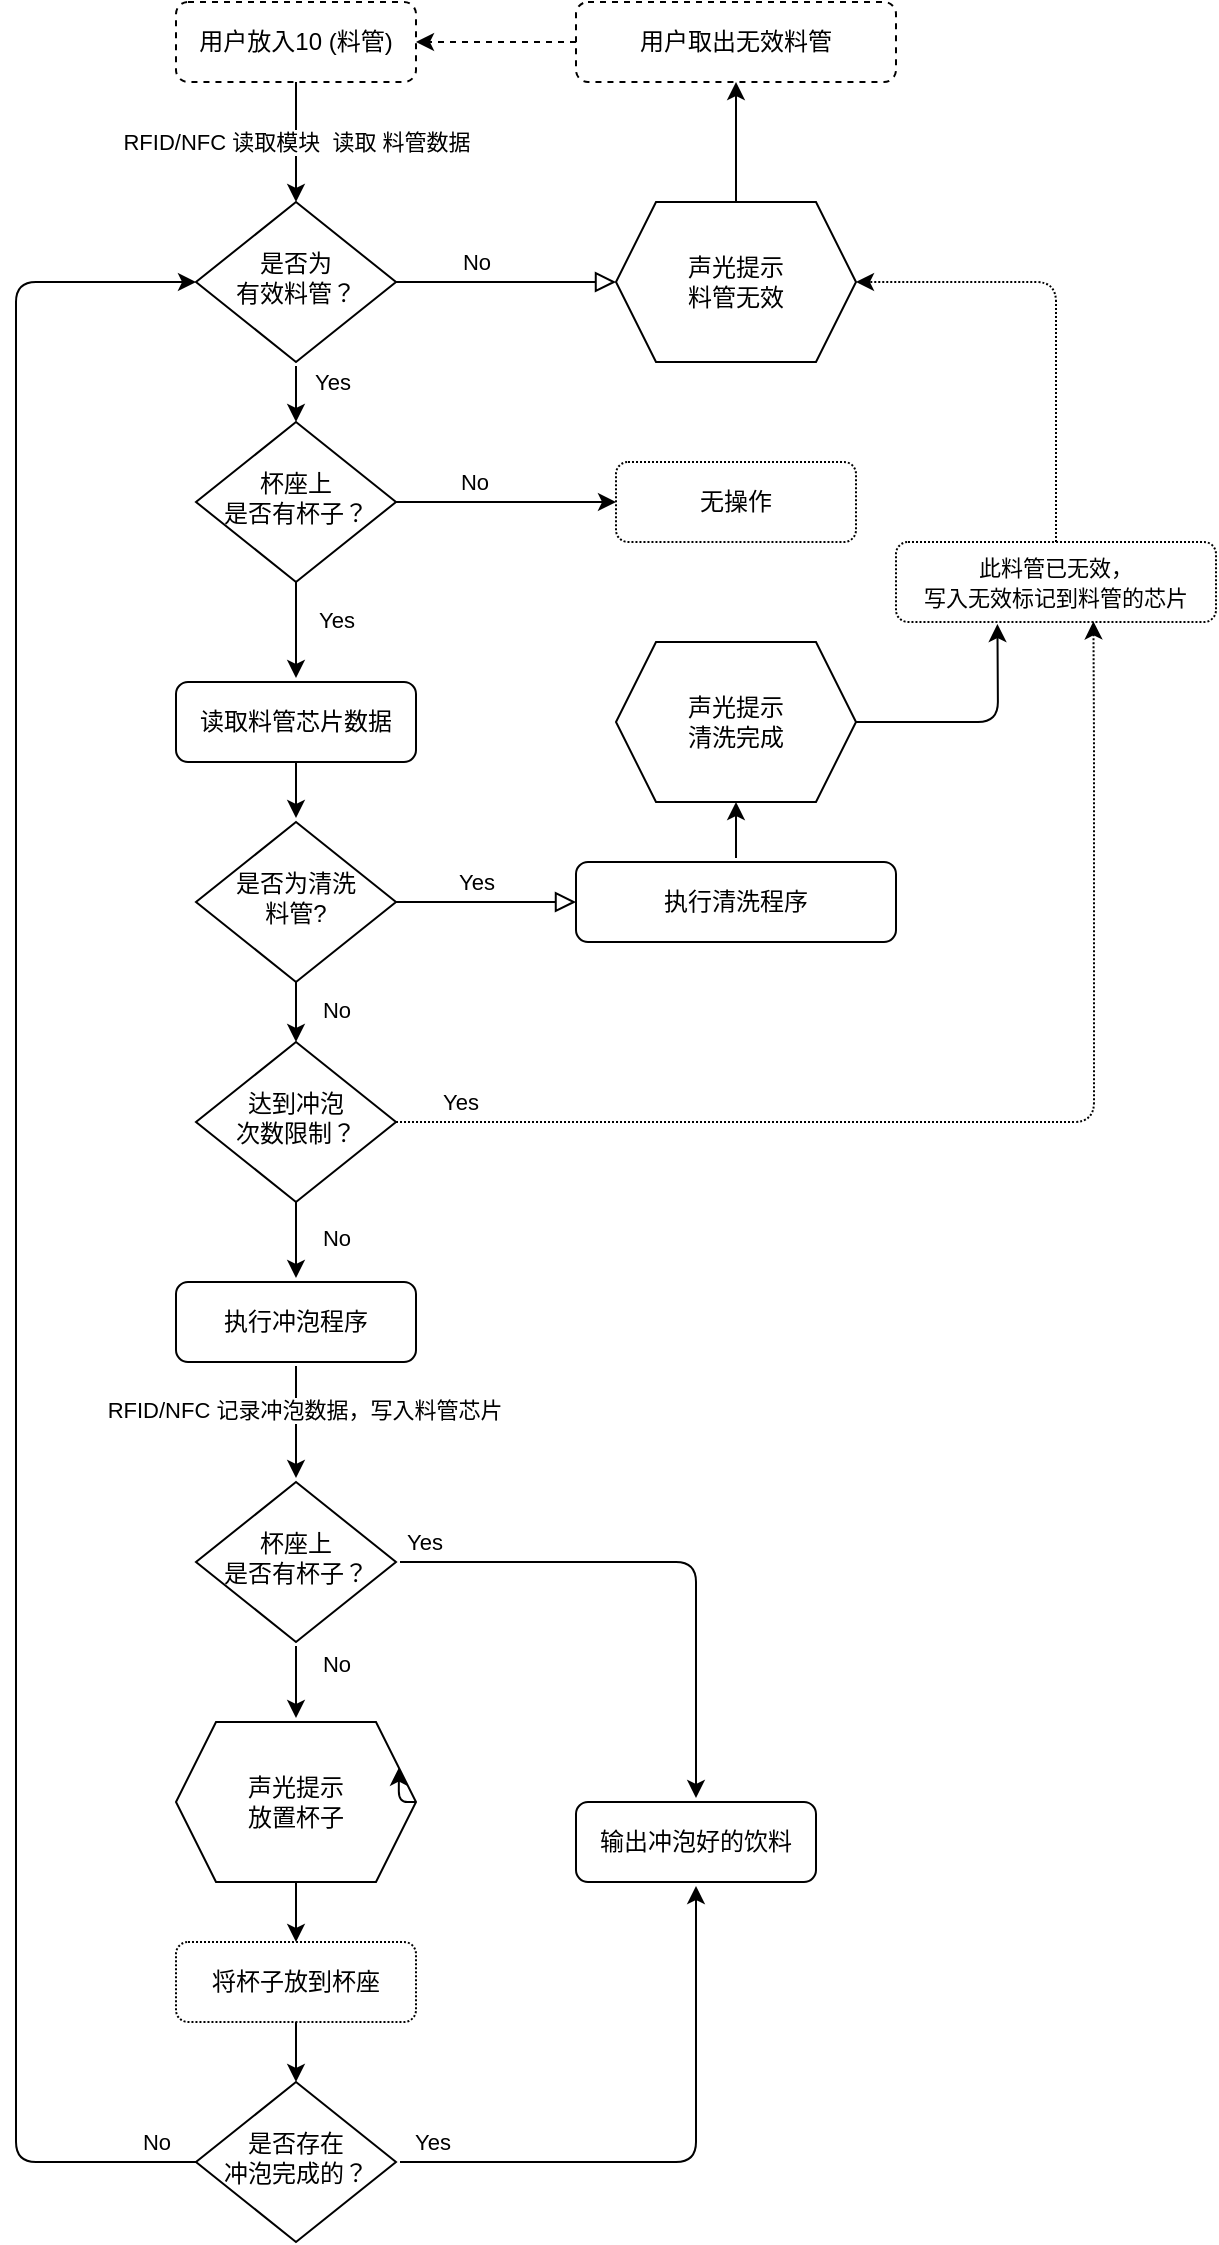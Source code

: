 <mxfile version="13.10.6" type="github">
  <diagram id="C5RBs43oDa-KdzZeNtuy" name="Page-1">
    <mxGraphModel dx="1420" dy="901" grid="1" gridSize="10" guides="1" tooltips="1" connect="1" arrows="1" fold="1" page="1" pageScale="1" pageWidth="827" pageHeight="1169" math="0" shadow="0">
      <root>
        <mxCell id="WIyWlLk6GJQsqaUBKTNV-0" />
        <mxCell id="WIyWlLk6GJQsqaUBKTNV-1" parent="WIyWlLk6GJQsqaUBKTNV-0" />
        <mxCell id="LZBA9C6CO-XnpW2mop-i-12" value="RFID/NFC 读取模块&amp;nbsp; 读取 料管数据" style="edgeStyle=orthogonalEdgeStyle;curved=0;rounded=1;sketch=0;orthogonalLoop=1;jettySize=auto;html=1;entryX=0.5;entryY=0;entryDx=0;entryDy=0;" edge="1" parent="WIyWlLk6GJQsqaUBKTNV-1" source="WIyWlLk6GJQsqaUBKTNV-3" target="WIyWlLk6GJQsqaUBKTNV-6">
          <mxGeometry relative="1" as="geometry">
            <mxPoint x="280" y="160" as="targetPoint" />
            <Array as="points" />
          </mxGeometry>
        </mxCell>
        <mxCell id="WIyWlLk6GJQsqaUBKTNV-3" value="用户放入10 (料管)" style="rounded=1;whiteSpace=wrap;html=1;fontSize=12;glass=0;strokeWidth=1;shadow=0;dashed=1;" parent="WIyWlLk6GJQsqaUBKTNV-1" vertex="1">
          <mxGeometry x="220" y="30" width="120" height="40" as="geometry" />
        </mxCell>
        <mxCell id="WIyWlLk6GJQsqaUBKTNV-5" value="No" style="edgeStyle=orthogonalEdgeStyle;rounded=0;html=1;jettySize=auto;orthogonalLoop=1;fontSize=11;endArrow=block;endFill=0;endSize=8;strokeWidth=1;shadow=0;labelBackgroundColor=none;entryX=0;entryY=0.5;entryDx=0;entryDy=0;" parent="WIyWlLk6GJQsqaUBKTNV-1" source="WIyWlLk6GJQsqaUBKTNV-6" target="LZBA9C6CO-XnpW2mop-i-78" edge="1">
          <mxGeometry x="-0.273" y="10" relative="1" as="geometry">
            <mxPoint as="offset" />
            <mxPoint x="420" y="300" as="targetPoint" />
          </mxGeometry>
        </mxCell>
        <mxCell id="LZBA9C6CO-XnpW2mop-i-25" value="" style="edgeStyle=orthogonalEdgeStyle;curved=1;sketch=0;orthogonalLoop=1;jettySize=auto;html=1;sourcePerimeterSpacing=2;targetPerimeterSpacing=2;entryX=0.5;entryY=0;entryDx=0;entryDy=0;" edge="1" parent="WIyWlLk6GJQsqaUBKTNV-1" source="WIyWlLk6GJQsqaUBKTNV-6" target="LZBA9C6CO-XnpW2mop-i-83">
          <mxGeometry relative="1" as="geometry">
            <mxPoint x="280" y="290" as="targetPoint" />
          </mxGeometry>
        </mxCell>
        <mxCell id="LZBA9C6CO-XnpW2mop-i-26" value="Yes" style="edgeLabel;html=1;align=center;verticalAlign=middle;resizable=0;points=[];" vertex="1" connectable="0" parent="LZBA9C6CO-XnpW2mop-i-25">
          <mxGeometry x="-0.174" y="1" relative="1" as="geometry">
            <mxPoint x="19" y="-8.13" as="offset" />
          </mxGeometry>
        </mxCell>
        <mxCell id="WIyWlLk6GJQsqaUBKTNV-6" value="是否为&lt;br&gt;有效料管？" style="rhombus;whiteSpace=wrap;html=1;shadow=0;fontFamily=Helvetica;fontSize=12;align=center;strokeWidth=1;spacing=6;spacingTop=-4;" parent="WIyWlLk6GJQsqaUBKTNV-1" vertex="1">
          <mxGeometry x="230" y="130" width="100" height="80" as="geometry" />
        </mxCell>
        <mxCell id="LZBA9C6CO-XnpW2mop-i-16" value="" style="edgeStyle=orthogonalEdgeStyle;curved=0;rounded=1;sketch=0;orthogonalLoop=1;jettySize=auto;html=1;exitX=0.5;exitY=0;exitDx=0;exitDy=0;" edge="1" parent="WIyWlLk6GJQsqaUBKTNV-1" source="LZBA9C6CO-XnpW2mop-i-78" target="LZBA9C6CO-XnpW2mop-i-15">
          <mxGeometry relative="1" as="geometry">
            <mxPoint x="500" y="280" as="sourcePoint" />
          </mxGeometry>
        </mxCell>
        <mxCell id="WIyWlLk6GJQsqaUBKTNV-9" value="Yes" style="edgeStyle=orthogonalEdgeStyle;rounded=0;html=1;jettySize=auto;orthogonalLoop=1;fontSize=11;endArrow=block;endFill=0;endSize=8;strokeWidth=1;shadow=0;labelBackgroundColor=none;entryX=0;entryY=0.5;entryDx=0;entryDy=0;" parent="WIyWlLk6GJQsqaUBKTNV-1" source="WIyWlLk6GJQsqaUBKTNV-10" target="WIyWlLk6GJQsqaUBKTNV-12" edge="1">
          <mxGeometry x="-0.111" y="10" relative="1" as="geometry">
            <mxPoint as="offset" />
            <mxPoint x="500" y="470" as="targetPoint" />
          </mxGeometry>
        </mxCell>
        <mxCell id="WIyWlLk6GJQsqaUBKTNV-10" value="是否为清洗&lt;br&gt;料管?" style="rhombus;whiteSpace=wrap;html=1;shadow=0;fontFamily=Helvetica;fontSize=12;align=center;strokeWidth=1;spacing=6;spacingTop=-4;" parent="WIyWlLk6GJQsqaUBKTNV-1" vertex="1">
          <mxGeometry x="230" y="440" width="100" height="80" as="geometry" />
        </mxCell>
        <mxCell id="LZBA9C6CO-XnpW2mop-i-30" value="" style="edgeStyle=orthogonalEdgeStyle;curved=1;sketch=0;orthogonalLoop=1;jettySize=auto;html=1;sourcePerimeterSpacing=2;targetPerimeterSpacing=2;exitX=0.5;exitY=1;exitDx=0;exitDy=0;" edge="1" parent="WIyWlLk6GJQsqaUBKTNV-1" source="LZBA9C6CO-XnpW2mop-i-37" target="WIyWlLk6GJQsqaUBKTNV-10">
          <mxGeometry x="0.035" y="100" relative="1" as="geometry">
            <mxPoint as="offset" />
          </mxGeometry>
        </mxCell>
        <mxCell id="LZBA9C6CO-XnpW2mop-i-39" value="" style="edgeStyle=orthogonalEdgeStyle;curved=1;sketch=0;orthogonalLoop=1;jettySize=auto;html=1;sourcePerimeterSpacing=2;targetPerimeterSpacing=2;exitX=0.5;exitY=1;exitDx=0;exitDy=0;" edge="1" parent="WIyWlLk6GJQsqaUBKTNV-1" source="LZBA9C6CO-XnpW2mop-i-83" target="LZBA9C6CO-XnpW2mop-i-37">
          <mxGeometry relative="1" as="geometry">
            <mxPoint x="280" y="332" as="sourcePoint" />
          </mxGeometry>
        </mxCell>
        <mxCell id="LZBA9C6CO-XnpW2mop-i-89" value="Yes" style="edgeLabel;html=1;align=center;verticalAlign=middle;resizable=0;points=[];" vertex="1" connectable="0" parent="LZBA9C6CO-XnpW2mop-i-39">
          <mxGeometry x="-0.236" relative="1" as="geometry">
            <mxPoint x="20" as="offset" />
          </mxGeometry>
        </mxCell>
        <mxCell id="LZBA9C6CO-XnpW2mop-i-50" value="" style="edgeStyle=orthogonalEdgeStyle;curved=1;sketch=0;orthogonalLoop=1;jettySize=auto;html=1;sourcePerimeterSpacing=2;targetPerimeterSpacing=2;entryX=0.5;entryY=1;entryDx=0;entryDy=0;" edge="1" parent="WIyWlLk6GJQsqaUBKTNV-1" source="WIyWlLk6GJQsqaUBKTNV-12" target="LZBA9C6CO-XnpW2mop-i-77">
          <mxGeometry relative="1" as="geometry">
            <mxPoint x="500" y="562" as="targetPoint" />
          </mxGeometry>
        </mxCell>
        <mxCell id="WIyWlLk6GJQsqaUBKTNV-12" value="执行清洗程序" style="rounded=1;whiteSpace=wrap;html=1;fontSize=12;glass=0;strokeWidth=1;shadow=0;" parent="WIyWlLk6GJQsqaUBKTNV-1" vertex="1">
          <mxGeometry x="420" y="460" width="160" height="40" as="geometry" />
        </mxCell>
        <mxCell id="LZBA9C6CO-XnpW2mop-i-46" style="edgeStyle=orthogonalEdgeStyle;sketch=0;orthogonalLoop=1;jettySize=auto;html=1;exitX=0;exitY=0.5;exitDx=0;exitDy=0;entryX=1;entryY=0.5;entryDx=0;entryDy=0;sourcePerimeterSpacing=2;targetPerimeterSpacing=2;dashed=1;rounded=1;" edge="1" parent="WIyWlLk6GJQsqaUBKTNV-1" source="LZBA9C6CO-XnpW2mop-i-15" target="WIyWlLk6GJQsqaUBKTNV-3">
          <mxGeometry relative="1" as="geometry" />
        </mxCell>
        <mxCell id="LZBA9C6CO-XnpW2mop-i-15" value="用户取出无效料管" style="rounded=1;whiteSpace=wrap;html=1;fontSize=12;glass=0;strokeWidth=1;shadow=0;dashed=1;" vertex="1" parent="WIyWlLk6GJQsqaUBKTNV-1">
          <mxGeometry x="420" y="30" width="160" height="40" as="geometry" />
        </mxCell>
        <mxCell id="LZBA9C6CO-XnpW2mop-i-37" value="读取料管芯片数据" style="rounded=1;whiteSpace=wrap;html=1;fontSize=12;glass=0;strokeWidth=1;shadow=0;" vertex="1" parent="WIyWlLk6GJQsqaUBKTNV-1">
          <mxGeometry x="220" y="370" width="120" height="40" as="geometry" />
        </mxCell>
        <mxCell id="LZBA9C6CO-XnpW2mop-i-41" value="" style="edgeStyle=orthogonalEdgeStyle;curved=1;sketch=0;orthogonalLoop=1;jettySize=auto;html=1;sourcePerimeterSpacing=2;targetPerimeterSpacing=2;exitX=0.5;exitY=1;exitDx=0;exitDy=0;entryX=0.5;entryY=0;entryDx=0;entryDy=0;" edge="1" parent="WIyWlLk6GJQsqaUBKTNV-1" source="WIyWlLk6GJQsqaUBKTNV-10" target="LZBA9C6CO-XnpW2mop-i-80">
          <mxGeometry relative="1" as="geometry">
            <mxPoint x="280" y="680" as="sourcePoint" />
            <mxPoint x="280" y="600" as="targetPoint" />
            <Array as="points" />
          </mxGeometry>
        </mxCell>
        <mxCell id="LZBA9C6CO-XnpW2mop-i-42" value="No" style="edgeLabel;html=1;align=center;verticalAlign=middle;resizable=0;points=[];" vertex="1" connectable="0" parent="LZBA9C6CO-XnpW2mop-i-41">
          <mxGeometry x="-0.111" y="1" relative="1" as="geometry">
            <mxPoint x="19" as="offset" />
          </mxGeometry>
        </mxCell>
        <mxCell id="LZBA9C6CO-XnpW2mop-i-68" value="" style="edgeStyle=orthogonalEdgeStyle;rounded=1;sketch=0;orthogonalLoop=1;jettySize=auto;html=1;sourcePerimeterSpacing=2;targetPerimeterSpacing=2;exitX=0.5;exitY=1;exitDx=0;exitDy=0;" edge="1" parent="WIyWlLk6GJQsqaUBKTNV-1" source="LZBA9C6CO-XnpW2mop-i-80" target="LZBA9C6CO-XnpW2mop-i-67">
          <mxGeometry relative="1" as="geometry">
            <mxPoint x="280" y="642" as="sourcePoint" />
          </mxGeometry>
        </mxCell>
        <mxCell id="LZBA9C6CO-XnpW2mop-i-69" value="No" style="edgeLabel;html=1;align=center;verticalAlign=middle;resizable=0;points=[];" vertex="1" connectable="0" parent="LZBA9C6CO-XnpW2mop-i-68">
          <mxGeometry x="-0.053" y="-3" relative="1" as="geometry">
            <mxPoint x="23" as="offset" />
          </mxGeometry>
        </mxCell>
        <mxCell id="LZBA9C6CO-XnpW2mop-i-54" value="" style="endArrow=classic;html=1;exitX=1;exitY=0.5;exitDx=0;exitDy=0;rounded=1;entryX=0.317;entryY=1.025;entryDx=0;entryDy=0;entryPerimeter=0;" edge="1" parent="WIyWlLk6GJQsqaUBKTNV-1" source="LZBA9C6CO-XnpW2mop-i-77" target="LZBA9C6CO-XnpW2mop-i-56">
          <mxGeometry width="50" height="50" relative="1" as="geometry">
            <mxPoint x="580" y="540" as="sourcePoint" />
            <mxPoint x="680" y="540" as="targetPoint" />
            <Array as="points">
              <mxPoint x="631" y="390" />
            </Array>
          </mxGeometry>
        </mxCell>
        <mxCell id="LZBA9C6CO-XnpW2mop-i-56" value="&lt;span style=&quot;font-size: 11px ; background-color: rgb(255 , 255 , 255)&quot;&gt;此料管已无效，&lt;br&gt;写入无效标记到料管的芯片&lt;/span&gt;" style="rounded=1;whiteSpace=wrap;html=1;dashed=1;dashPattern=1 1;sketch=0;" vertex="1" parent="WIyWlLk6GJQsqaUBKTNV-1">
          <mxGeometry x="580" y="300" width="160" height="40" as="geometry" />
        </mxCell>
        <mxCell id="LZBA9C6CO-XnpW2mop-i-60" value="" style="endArrow=classic;html=1;exitX=0.5;exitY=0;exitDx=0;exitDy=0;entryX=1;entryY=0.5;entryDx=0;entryDy=0;rounded=1;dashed=1;dashPattern=1 1;" edge="1" parent="WIyWlLk6GJQsqaUBKTNV-1" source="LZBA9C6CO-XnpW2mop-i-56" target="LZBA9C6CO-XnpW2mop-i-78">
          <mxGeometry width="50" height="50" relative="1" as="geometry">
            <mxPoint x="720" y="270" as="sourcePoint" />
            <mxPoint x="770" y="220" as="targetPoint" />
            <Array as="points">
              <mxPoint x="660" y="170" />
            </Array>
          </mxGeometry>
        </mxCell>
        <mxCell id="LZBA9C6CO-XnpW2mop-i-66" value="" style="endArrow=classic;html=1;rounded=1;dashed=1;dashPattern=1 1;exitX=1;exitY=0.5;exitDx=0;exitDy=0;entryX=0.617;entryY=0.992;entryDx=0;entryDy=0;entryPerimeter=0;" edge="1" parent="WIyWlLk6GJQsqaUBKTNV-1" source="LZBA9C6CO-XnpW2mop-i-80" target="LZBA9C6CO-XnpW2mop-i-56">
          <mxGeometry width="50" height="50" relative="1" as="geometry">
            <mxPoint x="560" y="630" as="sourcePoint" />
            <mxPoint x="700" y="440" as="targetPoint" />
            <Array as="points">
              <mxPoint x="679" y="590" />
              <mxPoint x="679" y="400" />
            </Array>
          </mxGeometry>
        </mxCell>
        <mxCell id="LZBA9C6CO-XnpW2mop-i-81" value="Yes" style="edgeLabel;html=1;align=center;verticalAlign=middle;resizable=0;points=[];" vertex="1" connectable="0" parent="LZBA9C6CO-XnpW2mop-i-66">
          <mxGeometry x="-0.686" y="3" relative="1" as="geometry">
            <mxPoint x="-62.67" y="-7" as="offset" />
          </mxGeometry>
        </mxCell>
        <mxCell id="LZBA9C6CO-XnpW2mop-i-92" value="" style="edgeStyle=orthogonalEdgeStyle;rounded=1;sketch=0;orthogonalLoop=1;jettySize=auto;html=1;sourcePerimeterSpacing=2;targetPerimeterSpacing=2;" edge="1" parent="WIyWlLk6GJQsqaUBKTNV-1" source="LZBA9C6CO-XnpW2mop-i-67" target="LZBA9C6CO-XnpW2mop-i-91">
          <mxGeometry relative="1" as="geometry" />
        </mxCell>
        <mxCell id="LZBA9C6CO-XnpW2mop-i-115" value="RFID/NFC 记录冲泡数据，写入料管芯片&lt;br&gt;" style="edgeLabel;html=1;align=center;verticalAlign=middle;resizable=0;points=[];" vertex="1" connectable="0" parent="LZBA9C6CO-XnpW2mop-i-92">
          <mxGeometry x="0.213" y="-4" relative="1" as="geometry">
            <mxPoint x="8" y="-12" as="offset" />
          </mxGeometry>
        </mxCell>
        <mxCell id="LZBA9C6CO-XnpW2mop-i-67" value="执行冲泡程序" style="rounded=1;whiteSpace=wrap;html=1;sketch=0;" vertex="1" parent="WIyWlLk6GJQsqaUBKTNV-1">
          <mxGeometry x="220" y="670" width="120" height="40" as="geometry" />
        </mxCell>
        <mxCell id="LZBA9C6CO-XnpW2mop-i-72" value="输出冲泡好的饮料" style="rounded=1;whiteSpace=wrap;html=1;sketch=0;" vertex="1" parent="WIyWlLk6GJQsqaUBKTNV-1">
          <mxGeometry x="420" y="930" width="120" height="40" as="geometry" />
        </mxCell>
        <mxCell id="LZBA9C6CO-XnpW2mop-i-77" value="&lt;span&gt;声光提示&lt;br&gt;清洗完成&lt;/span&gt;" style="shape=hexagon;perimeter=hexagonPerimeter2;whiteSpace=wrap;html=1;fixedSize=1;rounded=0;sketch=0;" vertex="1" parent="WIyWlLk6GJQsqaUBKTNV-1">
          <mxGeometry x="440" y="350" width="120" height="80" as="geometry" />
        </mxCell>
        <mxCell id="LZBA9C6CO-XnpW2mop-i-78" value="&lt;span&gt;声光提示&lt;br&gt;料管无效&lt;br&gt;&lt;/span&gt;" style="shape=hexagon;perimeter=hexagonPerimeter2;whiteSpace=wrap;html=1;fixedSize=1;rounded=0;sketch=0;" vertex="1" parent="WIyWlLk6GJQsqaUBKTNV-1">
          <mxGeometry x="440" y="130" width="120" height="80" as="geometry" />
        </mxCell>
        <mxCell id="LZBA9C6CO-XnpW2mop-i-80" value="达到冲泡&lt;br&gt;次数限制？" style="rhombus;whiteSpace=wrap;html=1;shadow=0;fontFamily=Helvetica;fontSize=12;align=center;strokeWidth=1;spacing=6;spacingTop=-4;" vertex="1" parent="WIyWlLk6GJQsqaUBKTNV-1">
          <mxGeometry x="230" y="550" width="100" height="80" as="geometry" />
        </mxCell>
        <mxCell id="LZBA9C6CO-XnpW2mop-i-85" value="No" style="edgeStyle=orthogonalEdgeStyle;rounded=1;sketch=0;orthogonalLoop=1;jettySize=auto;html=1;sourcePerimeterSpacing=2;targetPerimeterSpacing=2;exitX=1;exitY=0.5;exitDx=0;exitDy=0;entryX=0;entryY=0.5;entryDx=0;entryDy=0;" edge="1" parent="WIyWlLk6GJQsqaUBKTNV-1" source="LZBA9C6CO-XnpW2mop-i-83" target="LZBA9C6CO-XnpW2mop-i-97">
          <mxGeometry x="-0.282" y="10" relative="1" as="geometry">
            <mxPoint x="438.032" y="310.067" as="targetPoint" />
            <Array as="points">
              <mxPoint x="390" y="280" />
              <mxPoint x="390" y="280" />
            </Array>
            <mxPoint x="-1" as="offset" />
          </mxGeometry>
        </mxCell>
        <mxCell id="LZBA9C6CO-XnpW2mop-i-83" value="杯座上&lt;br&gt;是否有杯子？" style="rhombus;whiteSpace=wrap;html=1;shadow=0;fontFamily=Helvetica;fontSize=12;align=center;strokeWidth=1;spacing=6;spacingTop=-4;" vertex="1" parent="WIyWlLk6GJQsqaUBKTNV-1">
          <mxGeometry x="230" y="240" width="100" height="80" as="geometry" />
        </mxCell>
        <mxCell id="LZBA9C6CO-XnpW2mop-i-93" value="" style="edgeStyle=orthogonalEdgeStyle;rounded=1;sketch=0;orthogonalLoop=1;jettySize=auto;html=1;sourcePerimeterSpacing=2;targetPerimeterSpacing=2;" edge="1" parent="WIyWlLk6GJQsqaUBKTNV-1" source="LZBA9C6CO-XnpW2mop-i-91" target="LZBA9C6CO-XnpW2mop-i-72">
          <mxGeometry relative="1" as="geometry" />
        </mxCell>
        <mxCell id="LZBA9C6CO-XnpW2mop-i-94" value="Yes" style="edgeLabel;html=1;align=center;verticalAlign=middle;resizable=0;points=[];" vertex="1" connectable="0" parent="LZBA9C6CO-XnpW2mop-i-93">
          <mxGeometry x="0.058" y="-4" relative="1" as="geometry">
            <mxPoint x="-128.67" y="-14" as="offset" />
          </mxGeometry>
        </mxCell>
        <mxCell id="LZBA9C6CO-XnpW2mop-i-98" value="" style="edgeStyle=orthogonalEdgeStyle;rounded=1;sketch=0;orthogonalLoop=1;jettySize=auto;html=1;sourcePerimeterSpacing=2;targetPerimeterSpacing=2;" edge="1" parent="WIyWlLk6GJQsqaUBKTNV-1" source="LZBA9C6CO-XnpW2mop-i-91" target="LZBA9C6CO-XnpW2mop-i-95">
          <mxGeometry relative="1" as="geometry" />
        </mxCell>
        <mxCell id="LZBA9C6CO-XnpW2mop-i-99" value="No" style="edgeLabel;html=1;align=center;verticalAlign=middle;resizable=0;points=[];" vertex="1" connectable="0" parent="LZBA9C6CO-XnpW2mop-i-98">
          <mxGeometry x="-0.17" y="4" relative="1" as="geometry">
            <mxPoint x="16" y="-6" as="offset" />
          </mxGeometry>
        </mxCell>
        <mxCell id="LZBA9C6CO-XnpW2mop-i-91" value="杯座上&lt;br&gt;是否有杯子？" style="rhombus;whiteSpace=wrap;html=1;shadow=0;fontFamily=Helvetica;fontSize=12;align=center;strokeWidth=1;spacing=6;spacingTop=-4;" vertex="1" parent="WIyWlLk6GJQsqaUBKTNV-1">
          <mxGeometry x="230" y="770" width="100" height="80" as="geometry" />
        </mxCell>
        <mxCell id="LZBA9C6CO-XnpW2mop-i-97" value="无操作" style="rounded=1;whiteSpace=wrap;html=1;sketch=0;dashed=1;dashPattern=1 1;" vertex="1" parent="WIyWlLk6GJQsqaUBKTNV-1">
          <mxGeometry x="440" y="260" width="120" height="40" as="geometry" />
        </mxCell>
        <mxCell id="LZBA9C6CO-XnpW2mop-i-113" style="edgeStyle=orthogonalEdgeStyle;rounded=1;sketch=0;orthogonalLoop=1;jettySize=auto;html=1;exitX=0.5;exitY=1;exitDx=0;exitDy=0;entryX=0.5;entryY=0;entryDx=0;entryDy=0;sourcePerimeterSpacing=2;targetPerimeterSpacing=2;" edge="1" parent="WIyWlLk6GJQsqaUBKTNV-1" source="LZBA9C6CO-XnpW2mop-i-100" target="LZBA9C6CO-XnpW2mop-i-112">
          <mxGeometry relative="1" as="geometry" />
        </mxCell>
        <mxCell id="LZBA9C6CO-XnpW2mop-i-100" value="将杯子放到杯座" style="rounded=1;whiteSpace=wrap;html=1;dashed=1;dashPattern=1 1;sketch=0;" vertex="1" parent="WIyWlLk6GJQsqaUBKTNV-1">
          <mxGeometry x="220" y="1000" width="120" height="40" as="geometry" />
        </mxCell>
        <mxCell id="LZBA9C6CO-XnpW2mop-i-111" style="edgeStyle=orthogonalEdgeStyle;rounded=1;sketch=0;orthogonalLoop=1;jettySize=auto;html=1;exitX=0.5;exitY=1;exitDx=0;exitDy=0;entryX=0.5;entryY=0;entryDx=0;entryDy=0;sourcePerimeterSpacing=2;targetPerimeterSpacing=2;" edge="1" parent="WIyWlLk6GJQsqaUBKTNV-1" source="LZBA9C6CO-XnpW2mop-i-95" target="LZBA9C6CO-XnpW2mop-i-100">
          <mxGeometry relative="1" as="geometry" />
        </mxCell>
        <mxCell id="LZBA9C6CO-XnpW2mop-i-95" value="&lt;span&gt;声光提示&lt;br&gt;放置杯子&lt;br&gt;&lt;/span&gt;" style="shape=hexagon;perimeter=hexagonPerimeter2;whiteSpace=wrap;html=1;fixedSize=1;rounded=0;sketch=0;" vertex="1" parent="WIyWlLk6GJQsqaUBKTNV-1">
          <mxGeometry x="220" y="890" width="120" height="80" as="geometry" />
        </mxCell>
        <mxCell id="LZBA9C6CO-XnpW2mop-i-114" style="edgeStyle=orthogonalEdgeStyle;rounded=1;sketch=0;orthogonalLoop=1;jettySize=auto;html=1;exitX=0;exitY=0.5;exitDx=0;exitDy=0;entryX=0;entryY=0.5;entryDx=0;entryDy=0;sourcePerimeterSpacing=2;targetPerimeterSpacing=2;" edge="1" parent="WIyWlLk6GJQsqaUBKTNV-1" source="LZBA9C6CO-XnpW2mop-i-112" target="WIyWlLk6GJQsqaUBKTNV-6">
          <mxGeometry relative="1" as="geometry">
            <Array as="points">
              <mxPoint x="140" y="1110" />
              <mxPoint x="140" y="170" />
            </Array>
          </mxGeometry>
        </mxCell>
        <mxCell id="LZBA9C6CO-XnpW2mop-i-118" value="No" style="edgeLabel;html=1;align=center;verticalAlign=middle;resizable=0;points=[];" vertex="1" connectable="0" parent="LZBA9C6CO-XnpW2mop-i-114">
          <mxGeometry x="-0.95" relative="1" as="geometry">
            <mxPoint x="7.78" y="-10" as="offset" />
          </mxGeometry>
        </mxCell>
        <mxCell id="LZBA9C6CO-XnpW2mop-i-116" value="" style="edgeStyle=orthogonalEdgeStyle;rounded=1;sketch=0;orthogonalLoop=1;jettySize=auto;html=1;sourcePerimeterSpacing=2;targetPerimeterSpacing=2;" edge="1" parent="WIyWlLk6GJQsqaUBKTNV-1" source="LZBA9C6CO-XnpW2mop-i-112" target="LZBA9C6CO-XnpW2mop-i-72">
          <mxGeometry relative="1" as="geometry" />
        </mxCell>
        <mxCell id="LZBA9C6CO-XnpW2mop-i-117" value="Yes" style="edgeLabel;html=1;align=center;verticalAlign=middle;resizable=0;points=[];" vertex="1" connectable="0" parent="LZBA9C6CO-XnpW2mop-i-116">
          <mxGeometry x="-0.282" relative="1" as="geometry">
            <mxPoint x="-86.44" y="-10" as="offset" />
          </mxGeometry>
        </mxCell>
        <mxCell id="LZBA9C6CO-XnpW2mop-i-112" value="是否存在&lt;br&gt;冲泡完成的？" style="rhombus;whiteSpace=wrap;html=1;shadow=0;fontFamily=Helvetica;fontSize=12;align=center;strokeWidth=1;spacing=6;spacingTop=-4;" vertex="1" parent="WIyWlLk6GJQsqaUBKTNV-1">
          <mxGeometry x="230" y="1070" width="100" height="80" as="geometry" />
        </mxCell>
        <mxCell id="LZBA9C6CO-XnpW2mop-i-119" style="edgeStyle=orthogonalEdgeStyle;rounded=1;sketch=0;orthogonalLoop=1;jettySize=auto;html=1;exitX=1;exitY=0.5;exitDx=0;exitDy=0;entryX=1;entryY=0.25;entryDx=0;entryDy=0;sourcePerimeterSpacing=2;targetPerimeterSpacing=2;" edge="1" parent="WIyWlLk6GJQsqaUBKTNV-1" source="LZBA9C6CO-XnpW2mop-i-95" target="LZBA9C6CO-XnpW2mop-i-95">
          <mxGeometry relative="1" as="geometry" />
        </mxCell>
      </root>
    </mxGraphModel>
  </diagram>
</mxfile>
